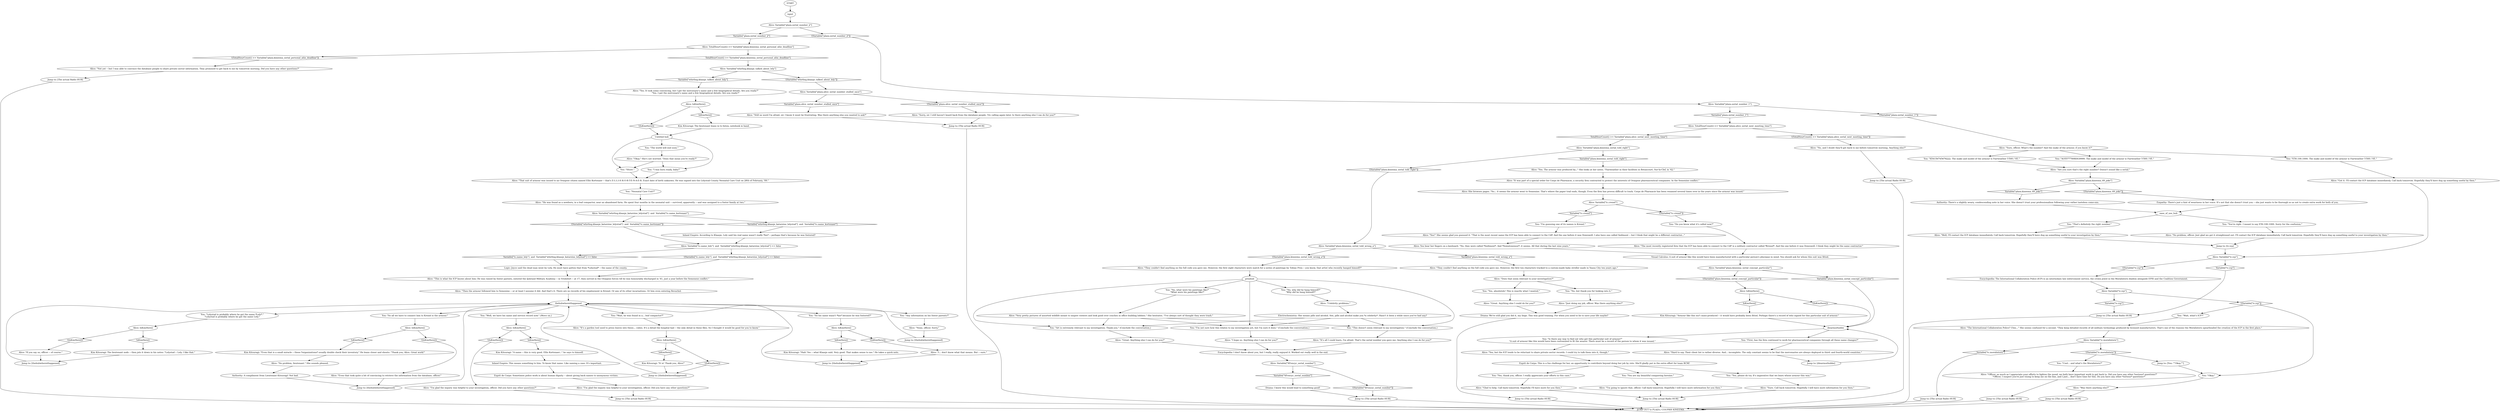 # KINEEMA / SERIAL NUMBER
# 1. Ask Alice to run the serial number you got from the boot.
#2. Come back the next day to get results and ask for Alice to try to get more personal info on the mercenary (finish task to run serial number, gain task to get personal info from serial number).
#3. Come back the next day to get personal info (finish task to get personal info from serial number).
# ==================================================
digraph G {
	  0 [label="START"];
	  1 [label="input"];
	  2 [label="Alice: Variable[\"whirling.klaasje_talked_about_lely\"]"];
	  3 [label="Variable[\"whirling.klaasje_talked_about_lely\"]", shape=diamond];
	  4 [label="!(Variable[\"whirling.klaasje_talked_about_lely\"])", shape=diamond];
	  5 [label="Alice: \"No problem, officer. Just glad we got it straightened out. I'll contact the ICP database immediately. Call back tomorrow. Hopefully they'll have dug up something useful to your investigation by then.\""];
	  6 [label="Alice: \"Officer, as much as I appreciate your efforts to lighten the mood, we both have important work to get back to. Did you have any other *serious* questions?\"\n\"Officer, I suspect you're just trying to keep me on the line, and I just... don't have time for this. Do you have any other *serious* questions?\""];
	  7 [label="You: \"This doesn't seem relevant to my investigation.\" (Conclude the conversation.)"];
	  8 [label="Visual Calculus: A suit of armour like this would have been manufactured with a particular person's physique in mind. You should ask for whom this suit was fitted."];
	  9 [label="Alice: \"Sure. Call back tomorrow. Hopefully I will have more information for you then.\""];
	  10 [label="Esprit de Corps: This is a fun challenge for her, an opportunity to contribute beyond doing her job by rote. She'll gladly put in the extra effort for team RCM!"];
	  11 [label="You: \"Lelystad is probably where he got the name *Lely*.\"\n\"Lelystad is probably where he got the name Lely.\""];
	  12 [label="Encyclopedia: I don't know about you, but I really, really enjoyed it. Worked out really well in the end."];
	  13 [label="Kim Kitsuragi: The lieutenant leans in to listen, notebook in hand."];
	  14 [label="You: \"So all we have to connect him to Krenel is the armour.\""];
	  15 [label="Alice: IsKimHere()"];
	  16 [label="IsKimHere()", shape=diamond];
	  17 [label="!(IsKimHere())", shape=diamond];
	  18 [label="You: \"Well, we have his name and service record now.\" (Move on.)"];
	  19 [label="Alice: Variable[\"plaza.kineema_serial_told_wrong_a\"]"];
	  20 [label="Variable[\"plaza.kineema_serial_told_wrong_a\"]", shape=diamond];
	  21 [label="!(Variable[\"plaza.kineema_serial_told_wrong_a\"])", shape=diamond];
	  22 [label="Alice: Variable[\"tc.crenel\"]"];
	  23 [label="Variable[\"tc.crenel\"]", shape=diamond];
	  24 [label="!(Variable[\"tc.crenel\"])", shape=diamond];
	  25 [label="Alice: \"The most recently registered firm that the ICP has been able to connect to the CdP is a military contractor called *Krenel*. And the one before it was Downwell. I think they might be the same contractor.\""];
	  26 [label="Alice: \"He was found as a newborn, in a leaf compactor, near an abandoned farm. He spent four months in the neonatal unit -- survived, apparently -- and was assigned to a foster family at two.\""];
	  27 [label="Kim Kitsuragi: The lieutenant nods -- then jots it down in his notes: \"Lelystad -- Lely. I like that.\""];
	  28 [label="Jump to: [thehubwhereithappened]"];
	  29 [label="Jump to: [thehubwhereithappened]"];
	  30 [label="Alice: \"They couldn't find anything on the full code you gave me. However, the first eight characters were match for a series of paintings by Tobias Pren -- you know, that artist who recently hanged himself?\""];
	  31 [label="Alice: \"Does that seem relevant to your investigation?\""];
	  32 [label="Jump to: [The actual Radio HUB]"];
	  33 [label="You: \"No, what were his paintings like?\"\n\"What were his paintings like?\""];
	  34 [label="Alice: \"Celebrity problems.\""];
	  35 [label="Kim Kitsuragi: \"Armour like this isn't mass-produced -- it would have probably been fitted. Perhaps there's a record of who signed for this particular suit of armour.\""];
	  36 [label="Alice: Variable[\"whirling.klaasje_katarzine_lelystad\"]  and  Variable[\"tc.name_kortenaer\"]"];
	  37 [label="Variable[\"whirling.klaasje_katarzine_lelystad\"]  and  Variable[\"tc.name_kortenaer\"]", shape=diamond];
	  38 [label="!(Variable[\"whirling.klaasje_katarzine_lelystad\"]  and  Variable[\"tc.name_kortenaer\"])", shape=diamond];
	  39 [label="Jump to: [thehubwhereithappened]"];
	  40 [label="Inland Empire: This means something to him. To know that name. Like naming a case. It's important."];
	  42 [label="ease_of_use_hub"];
	  43 [label="You: \"Cool... and what's the Moralintern?\""];
	  44 [label="Electrochemistry: She means pills and alcohol. See, pills and alcohol make you *a celebrity*. Hasn't it been a while since you've had any?"];
	  45 [label="You: \"Do you know what it's called now?\""];
	  46 [label="Alice: \"Sorry, sir. I still haven't heard back from the database people. Try calling again later. Is there anything else I can do for you?\""];
	  47 [label="Authority: There's a slightly weary, condescending note in her voice. She doesn't trust your professionalism following your rather tasteless come-ons."];
	  48 [label="Alice: \"Yes. The armour was produced by...\" She looks at her notes. \"Fairweather in their facilities in Betancourt, Sur-la-Clef, in '42.\""];
	  49 [label="You: \"Art is extremely relevant to my investigation. Thank you.\" (Conclude the conversation.)"];
	  50 [label="prenhub"];
	  51 [label="Alice: \"That suit of armour was issued to an Oranjese citizen named Ellis Kortenaer -- that's E-L-L-I-S K-O-R-T-E-N-A-E-R. Exact date of birth unknown. He was signed into the Lelystad County Neonatal Care Unit on 28th of February, ’09.\""];
	  52 [label="You: \"The world will end soon.\""];
	  53 [label="Alice: IsKimHere()"];
	  54 [label="IsKimHere()", shape=diamond];
	  55 [label="!(IsKimHere())", shape=diamond];
	  56 [label="Jump to: [The actual Radio HUB]"];
	  57 [label="Jump to: [diearmorhubbe]"];
	  58 [label="Alice: \"Got it. I'll contact the ICP database immediately. Call back tomorrow. Hopefully they'll have dug up something useful by then.\""];
	  59 [label="Alice: \"Yes, but the ICP tends to be reluctant to share private sector records. I could try to talk them into it, though.\""];
	  60 [label="Jump to: [The actual Radio HUB]"];
	  61 [label="Alice: \"No problem, lieutenant.\" She sounds pleased."];
	  62 [label="Jump to: [The actual Radio HUB]"];
	  63 [label="You: \"I'm not sure how this relates to my investigation yet, but I'm sure it does.\" (Conclude the conversation.)"];
	  64 [label="Alice: \"I hope so. Anything else I can do for you?\""];
	  65 [label="Alice: \"This is what the ICP knows about him: He was raised by foster parents, entered the Ijsbrand Military Academy -- in Vredefort -- at 17, then served in the Oranjese forces till he was honourably discharged in '41, just a year before the Semenese conflict.\""];
	  66 [label="thehubwhereithappened"];
	  67 [label="Authority: A compliment from Lieutenant Kitsuragi! Not bad."];
	  68 [label="Alice: \"I'm glad the inquiry was helpful to your investigation, officer. Did you have any other questions?\""];
	  69 [label="Jump to: [The actual Radio HUB]"];
	  70 [label="Alice: \"Sure, officer. What's the number? And the make of the armour, if you know it?\""];
	  71 [label="You: \"No, but thank you for looking into it.\""];
	  72 [label="Alice: \"Just doing my job, officer. Was there anything else?\""];
	  73 [label="Alice: \"Yes!\" She seems glad you guessed it. \"That is the most recent name the ICP has been able to connect to the CdP. And the one before it was Downwell. I also have one called Sediment -- but I think that might be a different contractor...\""];
	  74 [label="You: \"Yes, please do try. It's imperative that we learn whose armour this was.\""];
	  75 [label="Alice: Variable[\"plaza.kineema_serial_told_right\"]"];
	  76 [label="Variable[\"plaza.kineema_serial_told_right\"]", shape=diamond];
	  77 [label="!(Variable[\"plaza.kineema_serial_told_right\"])", shape=diamond];
	  78 [label="Kim Kitsuragi: \"It is! Thank you, Alice!\""];
	  79 [label="Alice: \"It was part of a special order for Corps de Pharmacie, a security firm contracted to protect the interests of Oranjese pharmaceutical companies. In the Semenine conflict.\""];
	  80 [label="You: \"Yes, absolutely! This is exactly what I wanted.\""];
	  81 [label="Alice: Variable[\"plaza.kineema_serial_concept_particular\"]"];
	  82 [label="Variable[\"plaza.kineema_serial_concept_particular\"]", shape=diamond];
	  83 [label="!(Variable[\"plaza.kineema_serial_concept_particular\"])", shape=diamond];
	  84 [label="You: \"Yes, thank you, officer. I really appreciate your efforts in this case.\""];
	  85 [label="You: \"You are my beautiful conquering heroine.\""];
	  86 [label="Untitled hub"];
	  87 [label="Jump to: [The actual Radio HUB]"];
	  88 [label="You: \"You're right. I meant to say E50.100.1000. Sorry for the confusion.\""];
	  89 [label="Alice: Variable[\"tc.moralintern\"]"];
	  90 [label="Variable[\"tc.moralintern\"]", shape=diamond];
	  91 [label="!(Variable[\"tc.moralintern\"])", shape=diamond];
	  92 [label="Alice: Variable[\"tc.icp\"]"];
	  93 [label="Variable[\"tc.icp\"]", shape=diamond];
	  94 [label="!(Variable[\"tc.icp\"])", shape=diamond];
	  95 [label="You: \"No, why did he hang himself?\"\n\"Why did he hang himself?\""];
	  96 [label="You: \"I'm guessing one of its names is Krenel.\""];
	  97 [label="You: \"First, has the firm continued to work for pharmaceutical companies through all these name changes?\""];
	  98 [label="Alice: You hear her fingers on a keyboard. \"No, they were called *Sediment*. And *Somatosensor*, it seems. All that during the last nine years.\""];
	  99 [label="Jump to: [tc.icp]"];
	  100 [label="You: \"E50.100.1000. The make and model of the armour is Fairweather T-500 / VE.\""];
	  101 [label="Alice: \"They couldn't find anything on the full code you gave me. However, the first ten characters tracked to a custom-made baby stroller made in Vaasa City ten years ago.\""];
	  102 [label="Alice: \"I'm glad the inquiry was helpful to your investigation, officer. Did you have any other questions?\""];
	  103 [label="Alice: \"Even that took quite a bit of convincing to retrieve the information from the database, officer.\""];
	  104 [label="You: \"Any information on his foster parents?\""];
	  105 [label="Alice: IsKimHere()"];
	  106 [label="IsKimHere()", shape=diamond];
	  107 [label="!(IsKimHere())", shape=diamond];
	  108 [label="You: \"Wait, what's ICP?\""];
	  109 [label="Alice: \"Okay.\" She's not worried. \"Does that mean you're ready?\""];
	  110 [label="Kim Kitsuragi: \"Hah! Yes -- what Klaasje said. Very good. That makes sense to me.\" He takes a quick note."];
	  111 [label="Alice: Variable[\"plaza.serial_number_2\"]"];
	  112 [label="Variable[\"plaza.serial_number_2\"]", shape=diamond];
	  113 [label="!(Variable[\"plaza.serial_number_2\"])", shape=diamond];
	  114 [label="Alice: TotalHourCount() >= Variable[\"plaza.alice_serial_next_meeting_time\"]"];
	  115 [label="TotalHourCount() >= Variable[\"plaza.alice_serial_next_meeting_time\"]", shape=diamond];
	  116 [label="!(TotalHourCount() >= Variable[\"plaza.alice_serial_next_meeting_time\"])", shape=diamond];
	  117 [label="Alice: \"No, and I doubt they'll get back to me before tomorrow morning. Anything else?\""];
	  118 [label="Alice: \"Are you sure that's the right number? Doesn't sound like a serial.\""];
	  119 [label="Alice: \"Well, I'll contact the ICP database immediately. Call back tomorrow. Hopefully they'll have dug up something useful to your investigation by then.\""];
	  120 [label="Alice: \"Yes. It took some convincing, but I got the mercenary's name and a few biographical details. Are you ready?\"\n\"Yes. I got the mercenary's name and a few biographical details. Are you ready?\""];
	  121 [label="Kim Kitsuragi: \"A name -- this is very good. Ellis Kortenaer...\" he says to himself."];
	  122 [label="Alice: IsKimHere()"];
	  123 [label="IsKimHere()", shape=diamond];
	  124 [label="!(IsKimHere())", shape=diamond];
	  125 [label="Kim Kitsuragi: \"Even that is a small miracle -- these *organizations* usually double check their inventory.\" He leans closer and shouts: \"Thank you, Alice. Great work!\""];
	  126 [label="Jump to: [The actual Radio HUB]"];
	  127 [label="Alice: Variable[\"plaza.kineema_69_joke\"]"];
	  128 [label="Variable[\"plaza.kineema_69_joke\"]", shape=diamond];
	  129 [label="!(Variable[\"plaza.kineema_69_joke\"])", shape=diamond];
	  130 [label="Empathy: There's just a hint of weariness in her voice. It's not that she doesn't trust you -- she just wants to be thorough so as not to create extra work for both of you."];
	  131 [label="Alice: \"Very pretty pictures of assorted wildlife meant to inspire viewers and look good over couches in office building lobbies.\" She hesitates. \"I've always sort of thought they were trash.\""];
	  132 [label="Alice: \"Great. Anything else I can do for you?\""];
	  133 [label="Jump to: [The actual Radio HUB]"];
	  134 [label="You: \"Okay.\""];
	  135 [label="You: \"Neonatal Care Unit?\""];
	  136 [label="Jump to: [thehubwhereithappened]"];
	  137 [label="Alice: Variable[\"plaza.serial_number_1\"]"];
	  138 [label="Variable[\"plaza.serial_number_1\"]", shape=diamond];
	  139 [label="!(Variable[\"plaza.serial_number_1\"])", shape=diamond];
	  140 [label="You: \"X54156745678222. The make and model of the armour is Fairweather T-500 / VE.\""];
	  141 [label="Alice: Variable[\"tc.icp\"]"];
	  142 [label="Variable[\"tc.icp\"]", shape=diamond];
	  143 [label="!(Variable[\"tc.icp\"])", shape=diamond];
	  144 [label="Encyclopedia: The International Collaboration Police (ICP) is an interisolary law enforcement service, the crown jewel in the Moralintern diadem alongside EPIS and the Coalition Government."];
	  145 [label="You: \"I was born ready, baby!\""];
	  146 [label="Inland Empire: According to Klaasje, Lely said his real name wasn't really *his* -- perhaps that's because he was fostered?"];
	  147 [label="Alice: \"Was there anything else?\""];
	  148 [label="Alice: \"Then the armour followed him to Semenine -- or at least I assume it did. And that's it. There are no records of his employment in Krenel. Or any of its other incarnations. Or him even entering Revachol."];
	  149 [label="Jump to: [thehubwhereithappened]"];
	  150 [label="Alice: Variable[\"plaza.alice_serial_number_stalled_once\"]"];
	  151 [label="Variable[\"plaza.alice_serial_number_stalled_once\"]", shape=diamond];
	  152 [label="!(Variable[\"plaza.alice_serial_number_stalled_once\"])", shape=diamond];
	  153 [label="You: \"AO5577789RHG9999. The make and model of the armour is Fairweather T-500 / VE.\""];
	  154 [label="Alice: She browses pages. \"So... it seems the armour went to Semenine. That's where the paper trail ends, though. Even the firm has proven difficult to track. Corps de Pharmacie has been renamed several times over in the years since the armour was issued.\""];
	  155 [label="diearmorhubbe"];
	  156 [label="Alice: IsKimHere()"];
	  157 [label="IsKimHere()", shape=diamond];
	  158 [label="!(IsKimHere())", shape=diamond];
	  159 [label="Alice: \"Hard to say. Their client list is rather diverse. And... incomplete. The only constant seems to be that the mercenaries are always deployed in third- and fourth-world countries.\""];
	  160 [label="Alice: \"Glad to help. Call back tomorrow. Hopefully I'll have more for you then.\""];
	  161 [label="Alice: \"I... don't know what that means. But -- sure.\""];
	  162 [label="Alice: \"Still no word I'm afraid, sir. I know it must be frustrating. Was there anything else you wanted to ask?\""];
	  163 [label="Alice: TotalHourCount() >= Variable[\"plaza.kineema_serial_personal_aliiz_deadline\"]"];
	  164 [label="TotalHourCount() >= Variable[\"plaza.kineema_serial_personal_aliiz_deadline\"]", shape=diamond];
	  165 [label="!(TotalHourCount() >= Variable[\"plaza.kineema_serial_personal_aliiz_deadline\"])", shape=diamond];
	  166 [label="Alice: \"Not yet -- but I was able to convince the database people to share private sector information. They promised to get back to me by tomorrow morning. Did you have any other questions?\""];
	  167 [label="You: \"That's definitely the right number.\""];
	  168 [label="Jump to: [The actual Radio HUB]"];
	  169 [label="You: \"Is there any way to find out who got this particular suit of armour?\"\n\"A suit of armour like this would have been customized to fit the wearer. There must be a record of the person to whom it was issued.\""];
	  170 [label="Logic: Joyce said the dead man went by Lely. He must have gotten that from *Lelystad* -- the name of the county."];
	  171 [label="Alice: Variable[\"XP.encyc_serial_number\"]"];
	  172 [label="Variable[\"XP.encyc_serial_number\"]", shape=diamond];
	  173 [label="!(Variable[\"XP.encyc_serial_number\"])", shape=diamond];
	  174 [label="Alice: IsKimHere()"];
	  175 [label="IsKimHere()", shape=diamond];
	  176 [label="!(IsKimHere())", shape=diamond];
	  177 [label="Alice: \"I'm going to ignore that, officer. Call back tomorrow. Hopefully I will have more information for you then.\""];
	  178 [label="You: \"Shoot.\""];
	  179 [label="Alice: IsKimHere()"];
	  180 [label="IsKimHere()", shape=diamond];
	  181 [label="!(IsKimHere())", shape=diamond];
	  182 [label="Drama: I knew this would lead to something good!"];
	  183 [label="Alice: \"None, officer. Sorry.\""];
	  184 [label="Alice: \"If you say so, officer -- of course.\""];
	  185 [label="Esprit de Corps: Sometimes police work is about human dignity -- about giving back names to anonymous victims."];
	  186 [label="Jump to: [The actual Radio HUB]"];
	  187 [label="Alice: \"The International Collaboration Police? Uhm...\" She seems confused for a second. \"They keep detailed records of all military technology produced by licensed manufacturers. That's one of the reasons the Moralintern spearheaded the creation of the ICP in the first place.\""];
	  188 [label="Alice: \"Great. Anything else I could do for you?\""];
	  189 [label="Alice: Variable[\"tc.name_lely\"]  and  Variable[\"whirling.klaasje_katarzine_lelystad\"] == false"];
	  190 [label="Variable[\"tc.name_lely\"]  and  Variable[\"whirling.klaasje_katarzine_lelystad\"] == false", shape=diamond];
	  191 [label="!(Variable[\"tc.name_lely\"]  and  Variable[\"whirling.klaasje_katarzine_lelystad\"] == false)", shape=diamond];
	  192 [label="Drama: We're still glad you did it, my liege. This was good training. For when you need to lie to save your life maybe?"];
	  193 [label="You: \"Wait, he was found in a... leaf compactor?\""];
	  194 [label="Alice: \"It's a garden tool used to press leaves into these... cubes. It's a detail the hospital had -- the only detail in these files. So I thought it would be good for you to know.\""];
	  195 [label="Alice: \"It's all I could learn, I'm afraid. That's the serial number you gave me. Anything else I can do for you?\""];
	  196 [label="Jump to: [The actual Radio HUB]"];
	  197 [label="Jump to: [You: \"\"Okay.\"\"]"];
	  198 [label="You: \"So his name wasn't *his* because he was fostered?\""];
	  7760201 [label="JUMP OUT to PLAZA / COUPRIS KINEEMA", shape=diamond];
	  0 -> 1
	  1 -> 111
	  2 -> 3
	  2 -> 4
	  3 -> 120
	  4 -> 150
	  5 -> 99
	  6 -> 62
	  7 -> 195
	  8 -> 81
	  9 -> 133
	  10 -> 74
	  10 -> 84
	  10 -> 85
	  11 -> 105
	  12 -> 171
	  13 -> 86
	  14 -> 15
	  15 -> 16
	  15 -> 17
	  16 -> 125
	  17 -> 103
	  18 -> 179
	  19 -> 20
	  19 -> 21
	  20 -> 101
	  21 -> 30
	  22 -> 24
	  22 -> 23
	  23 -> 96
	  24 -> 45
	  25 -> 8
	  26 -> 36
	  27 -> 28
	  28 -> 66
	  29 -> 66
	  30 -> 50
	  31 -> 80
	  31 -> 71
	  32 -> 7760201
	  33 -> 131
	  34 -> 44
	  35 -> 155
	  36 -> 37
	  36 -> 38
	  37 -> 146
	  38 -> 189
	  39 -> 66
	  40 -> 185
	  42 -> 88
	  42 -> 167
	  43 -> 6
	  44 -> 49
	  44 -> 63
	  44 -> 7
	  45 -> 25
	  46 -> 56
	  47 -> 42
	  48 -> 79
	  49 -> 132
	  50 -> 33
	  50 -> 7
	  50 -> 49
	  50 -> 95
	  50 -> 63
	  51 -> 135
	  52 -> 109
	  53 -> 54
	  53 -> 55
	  54 -> 78
	  55 -> 29
	  56 -> 7760201
	  57 -> 155
	  58 -> 141
	  59 -> 10
	  60 -> 7760201
	  61 -> 67
	  62 -> 7760201
	  63 -> 64
	  64 -> 12
	  65 -> 148
	  66 -> 193
	  66 -> 198
	  66 -> 104
	  66 -> 11
	  66 -> 14
	  66 -> 18
	  67 -> 136
	  68 -> 196
	  69 -> 7760201
	  70 -> 140
	  70 -> 153
	  70 -> 100
	  71 -> 72
	  72 -> 192
	  73 -> 98
	  74 -> 9
	  75 -> 76
	  75 -> 77
	  76 -> 48
	  77 -> 19
	  78 -> 29
	  79 -> 154
	  80 -> 188
	  81 -> 82
	  81 -> 83
	  82 -> 155
	  83 -> 156
	  84 -> 160
	  85 -> 177
	  86 -> 145
	  86 -> 178
	  86 -> 52
	  87 -> 7760201
	  88 -> 5
	  89 -> 90
	  89 -> 91
	  90 -> 126
	  91 -> 43
	  91 -> 197
	  92 -> 93
	  92 -> 94
	  93 -> 87
	  94 -> 108
	  94 -> 134
	  95 -> 34
	  96 -> 73
	  97 -> 159
	  98 -> 8
	  99 -> 141
	  100 -> 58
	  101 -> 31
	  102 -> 196
	  103 -> 136
	  104 -> 183
	  105 -> 106
	  105 -> 107
	  106 -> 27
	  107 -> 184
	  108 -> 187
	  109 -> 145
	  109 -> 178
	  110 -> 39
	  111 -> 112
	  111 -> 113
	  112 -> 163
	  113 -> 137
	  114 -> 115
	  114 -> 116
	  115 -> 75
	  116 -> 117
	  117 -> 69
	  118 -> 127
	  119 -> 99
	  120 -> 122
	  121 -> 40
	  122 -> 123
	  122 -> 124
	  123 -> 13
	  124 -> 86
	  125 -> 61
	  126 -> 7760201
	  127 -> 128
	  127 -> 129
	  128 -> 47
	  129 -> 130
	  130 -> 42
	  131 -> 49
	  131 -> 63
	  131 -> 7
	  132 -> 12
	  133 -> 7760201
	  134 -> 147
	  135 -> 26
	  136 -> 66
	  137 -> 138
	  137 -> 139
	  138 -> 114
	  139 -> 70
	  140 -> 118
	  141 -> 142
	  141 -> 143
	  142 -> 87
	  143 -> 144
	  144 -> 92
	  145 -> 51
	  146 -> 189
	  147 -> 60
	  148 -> 66
	  149 -> 66
	  150 -> 152
	  150 -> 151
	  151 -> 162
	  152 -> 46
	  153 -> 118
	  154 -> 22
	  155 -> 97
	  155 -> 169
	  156 -> 157
	  156 -> 158
	  157 -> 35
	  158 -> 155
	  159 -> 57
	  160 -> 133
	  161 -> 39
	  162 -> 56
	  163 -> 164
	  163 -> 165
	  164 -> 2
	  165 -> 166
	  166 -> 186
	  167 -> 119
	  168 -> 7760201
	  169 -> 59
	  170 -> 65
	  171 -> 172
	  171 -> 173
	  172 -> 182
	  173 -> 168
	  174 -> 176
	  174 -> 175
	  175 -> 110
	  176 -> 161
	  177 -> 133
	  178 -> 51
	  179 -> 180
	  179 -> 181
	  180 -> 121
	  181 -> 68
	  182 -> 168
	  183 -> 149
	  184 -> 28
	  185 -> 102
	  186 -> 7760201
	  187 -> 89
	  188 -> 192
	  189 -> 190
	  189 -> 191
	  190 -> 170
	  191 -> 65
	  192 -> 32
	  193 -> 194
	  194 -> 53
	  195 -> 12
	  196 -> 7760201
	  197 -> 134
	  198 -> 174
}

